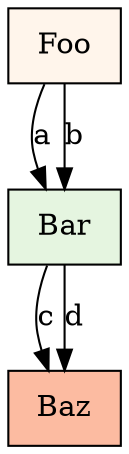 digraph A {
  graph [dpi=100]
  {
    node [shape=box style=filled]
    {
      Foo [fillcolor="#fff5eb"]
    }
    {
      node [fillcolor="#e5f5e0"]
      Bar
    }
    {
      node [fillcolor="#fcbba1"]
      Baz
    }
  }

  Foo -> Bar [label="a"]
  Foo -> Bar [label="b"]
  Bar -> Baz [label="c"]
  Bar -> Baz [label="d"]
}
